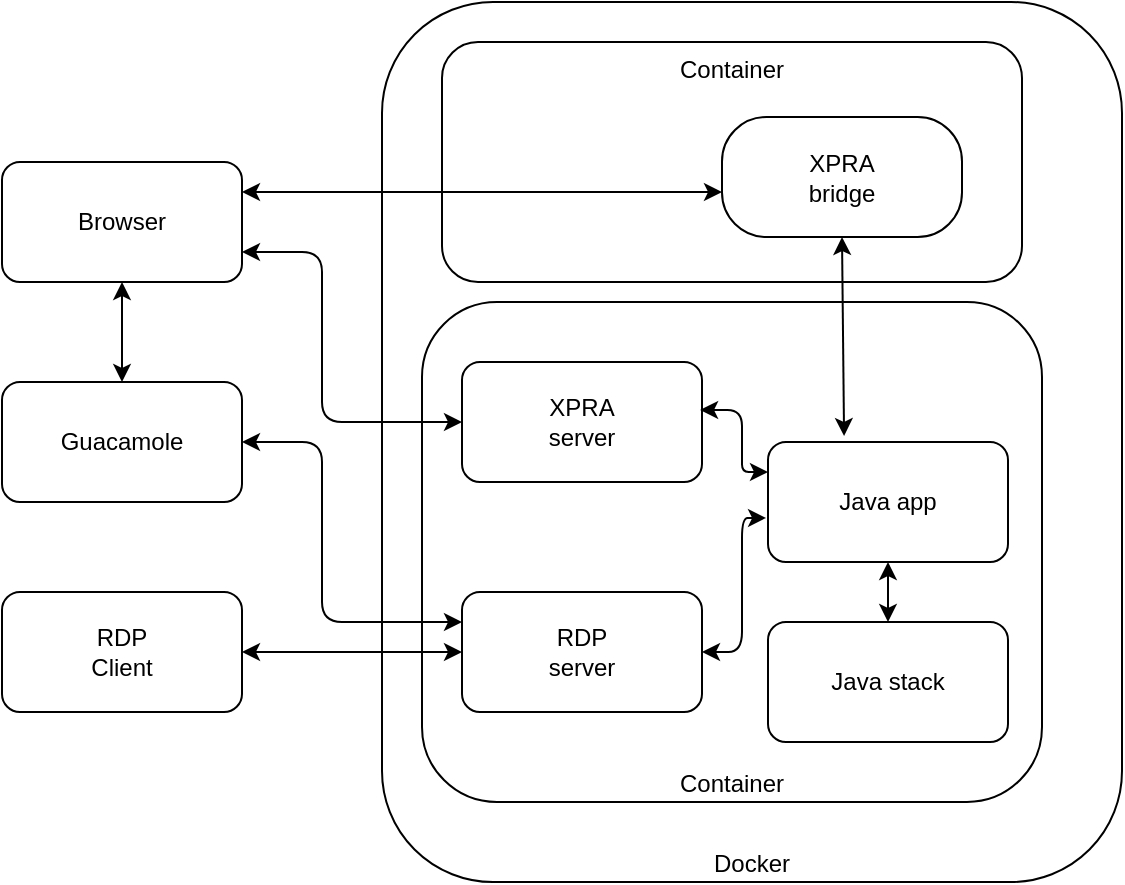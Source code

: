 <mxfile version="10.8.0" type="device"><diagram id="pnu769012KvIgDnXnBvh" name="Page-1"><mxGraphModel dx="656" dy="463" grid="1" gridSize="10" guides="1" tooltips="1" connect="1" arrows="1" fold="1" page="1" pageScale="1" pageWidth="827" pageHeight="1169" math="0" shadow="0"><root><mxCell id="0"/><mxCell id="1" parent="0"/><mxCell id="BjgBc-fqnB18MfFgcWO8-1" value="Browser" style="rounded=1;whiteSpace=wrap;html=1;" vertex="1" parent="1"><mxGeometry x="40" y="140" width="120" height="60" as="geometry"/></mxCell><mxCell id="BjgBc-fqnB18MfFgcWO8-3" value="RDP&lt;br&gt;Client&lt;br&gt;" style="rounded=1;whiteSpace=wrap;html=1;" vertex="1" parent="1"><mxGeometry x="40" y="355" width="120" height="60" as="geometry"/></mxCell><mxCell id="BjgBc-fqnB18MfFgcWO8-4" value="Docker" style="rounded=1;whiteSpace=wrap;html=1;verticalAlign=bottom;" vertex="1" parent="1"><mxGeometry x="230" y="60" width="370" height="440" as="geometry"/></mxCell><mxCell id="BjgBc-fqnB18MfFgcWO8-5" value="Container" style="rounded=1;whiteSpace=wrap;html=1;verticalAlign=bottom;" vertex="1" parent="1"><mxGeometry x="250" y="210" width="310" height="250" as="geometry"/></mxCell><mxCell id="BjgBc-fqnB18MfFgcWO8-6" value="Java stack" style="rounded=1;whiteSpace=wrap;html=1;" vertex="1" parent="1"><mxGeometry x="423" y="370" width="120" height="60" as="geometry"/></mxCell><mxCell id="BjgBc-fqnB18MfFgcWO8-7" value="Java app" style="rounded=1;whiteSpace=wrap;html=1;" vertex="1" parent="1"><mxGeometry x="423" y="280" width="120" height="60" as="geometry"/></mxCell><mxCell id="BjgBc-fqnB18MfFgcWO8-8" value="" style="endArrow=classic;startArrow=classic;html=1;entryX=0.5;entryY=1;entryDx=0;entryDy=0;exitX=0.5;exitY=0;exitDx=0;exitDy=0;" edge="1" parent="1" source="BjgBc-fqnB18MfFgcWO8-6" target="BjgBc-fqnB18MfFgcWO8-7"><mxGeometry width="50" height="50" relative="1" as="geometry"><mxPoint x="103" y="620" as="sourcePoint"/><mxPoint x="153" y="570" as="targetPoint"/></mxGeometry></mxCell><mxCell id="BjgBc-fqnB18MfFgcWO8-9" value="XPRA&lt;br&gt;server&lt;br&gt;" style="rounded=1;whiteSpace=wrap;html=1;" vertex="1" parent="1"><mxGeometry x="270" y="240" width="120" height="60" as="geometry"/></mxCell><mxCell id="BjgBc-fqnB18MfFgcWO8-10" value="RDP&lt;br&gt;server&lt;br&gt;" style="rounded=1;whiteSpace=wrap;html=1;" vertex="1" parent="1"><mxGeometry x="270" y="355" width="120" height="60" as="geometry"/></mxCell><mxCell id="BjgBc-fqnB18MfFgcWO8-11" value="" style="endArrow=classic;startArrow=classic;html=1;entryX=0;entryY=0.25;entryDx=0;entryDy=0;exitX=0.992;exitY=0.4;exitDx=0;exitDy=0;exitPerimeter=0;" edge="1" parent="1" source="BjgBc-fqnB18MfFgcWO8-9" target="BjgBc-fqnB18MfFgcWO8-7"><mxGeometry width="50" height="50" relative="1" as="geometry"><mxPoint x="50" y="600" as="sourcePoint"/><mxPoint x="100" y="550" as="targetPoint"/><Array as="points"><mxPoint x="410" y="264"/><mxPoint x="410" y="280"/><mxPoint x="410" y="295"/></Array></mxGeometry></mxCell><mxCell id="BjgBc-fqnB18MfFgcWO8-12" value="" style="endArrow=classic;startArrow=classic;html=1;entryX=-0.008;entryY=0.633;entryDx=0;entryDy=0;exitX=1;exitY=0.5;exitDx=0;exitDy=0;entryPerimeter=0;" edge="1" parent="1" source="BjgBc-fqnB18MfFgcWO8-10" target="BjgBc-fqnB18MfFgcWO8-7"><mxGeometry width="50" height="50" relative="1" as="geometry"><mxPoint x="399" y="274" as="sourcePoint"/><mxPoint x="433" y="305" as="targetPoint"/><Array as="points"><mxPoint x="410" y="385"/><mxPoint x="410" y="318"/></Array></mxGeometry></mxCell><mxCell id="BjgBc-fqnB18MfFgcWO8-13" value="Guacamole&lt;br&gt;" style="rounded=1;whiteSpace=wrap;html=1;" vertex="1" parent="1"><mxGeometry x="40" y="250" width="120" height="60" as="geometry"/></mxCell><mxCell id="BjgBc-fqnB18MfFgcWO8-14" value="Container" style="rounded=1;whiteSpace=wrap;html=1;verticalAlign=top;" vertex="1" parent="1"><mxGeometry x="260" y="80" width="290" height="120" as="geometry"/></mxCell><mxCell id="BjgBc-fqnB18MfFgcWO8-15" value="XPRA&lt;br&gt;bridge&lt;br&gt;" style="rounded=1;whiteSpace=wrap;html=1;arcSize=37;" vertex="1" parent="1"><mxGeometry x="400" y="117.5" width="120" height="60" as="geometry"/></mxCell><mxCell id="BjgBc-fqnB18MfFgcWO8-16" value="" style="endArrow=classic;startArrow=classic;html=1;entryX=0;entryY=0.5;entryDx=0;entryDy=0;exitX=1;exitY=0.5;exitDx=0;exitDy=0;" edge="1" parent="1" source="BjgBc-fqnB18MfFgcWO8-3" target="BjgBc-fqnB18MfFgcWO8-10"><mxGeometry width="50" height="50" relative="1" as="geometry"><mxPoint x="40" y="570" as="sourcePoint"/><mxPoint x="90" y="520" as="targetPoint"/></mxGeometry></mxCell><mxCell id="BjgBc-fqnB18MfFgcWO8-17" value="" style="endArrow=classic;startArrow=classic;html=1;entryX=0;entryY=0.25;entryDx=0;entryDy=0;exitX=1;exitY=0.5;exitDx=0;exitDy=0;" edge="1" parent="1" source="BjgBc-fqnB18MfFgcWO8-13" target="BjgBc-fqnB18MfFgcWO8-10"><mxGeometry width="50" height="50" relative="1" as="geometry"><mxPoint x="40" y="570" as="sourcePoint"/><mxPoint x="90" y="520" as="targetPoint"/><Array as="points"><mxPoint x="200" y="280"/><mxPoint x="200" y="370"/></Array></mxGeometry></mxCell><mxCell id="BjgBc-fqnB18MfFgcWO8-18" value="" style="endArrow=classic;startArrow=classic;html=1;entryX=0.5;entryY=1;entryDx=0;entryDy=0;exitX=0.5;exitY=0;exitDx=0;exitDy=0;" edge="1" parent="1" source="BjgBc-fqnB18MfFgcWO8-13" target="BjgBc-fqnB18MfFgcWO8-1"><mxGeometry width="50" height="50" relative="1" as="geometry"><mxPoint x="40" y="570" as="sourcePoint"/><mxPoint x="90" y="520" as="targetPoint"/></mxGeometry></mxCell><mxCell id="BjgBc-fqnB18MfFgcWO8-19" value="" style="endArrow=classic;startArrow=classic;html=1;entryX=0;entryY=0.5;entryDx=0;entryDy=0;exitX=1;exitY=0.75;exitDx=0;exitDy=0;" edge="1" parent="1" source="BjgBc-fqnB18MfFgcWO8-1" target="BjgBc-fqnB18MfFgcWO8-9"><mxGeometry width="50" height="50" relative="1" as="geometry"><mxPoint x="40" y="570" as="sourcePoint"/><mxPoint x="90" y="520" as="targetPoint"/><Array as="points"><mxPoint x="200" y="185"/><mxPoint x="200" y="270"/></Array></mxGeometry></mxCell><mxCell id="BjgBc-fqnB18MfFgcWO8-20" value="" style="endArrow=classic;startArrow=classic;html=1;entryX=0.5;entryY=1;entryDx=0;entryDy=0;exitX=0.317;exitY=-0.05;exitDx=0;exitDy=0;exitPerimeter=0;" edge="1" parent="1" source="BjgBc-fqnB18MfFgcWO8-7" target="BjgBc-fqnB18MfFgcWO8-15"><mxGeometry width="50" height="50" relative="1" as="geometry"><mxPoint x="40" y="570" as="sourcePoint"/><mxPoint x="90" y="520" as="targetPoint"/></mxGeometry></mxCell><mxCell id="BjgBc-fqnB18MfFgcWO8-23" value="" style="endArrow=classic;startArrow=classic;html=1;entryX=1;entryY=0.25;entryDx=0;entryDy=0;" edge="1" parent="1" target="BjgBc-fqnB18MfFgcWO8-1"><mxGeometry width="50" height="50" relative="1" as="geometry"><mxPoint x="400" y="155" as="sourcePoint"/><mxPoint x="90" y="520" as="targetPoint"/></mxGeometry></mxCell></root></mxGraphModel></diagram></mxfile>